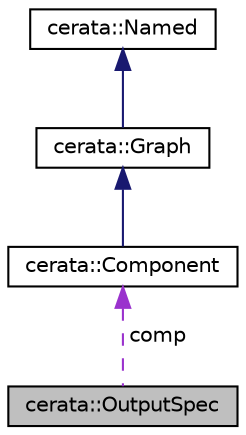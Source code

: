 digraph "cerata::OutputSpec"
{
 // LATEX_PDF_SIZE
  edge [fontname="Helvetica",fontsize="10",labelfontname="Helvetica",labelfontsize="10"];
  node [fontname="Helvetica",fontsize="10",shape=record];
  Node1 [label="cerata::OutputSpec",height=0.2,width=0.4,color="black", fillcolor="grey75", style="filled", fontcolor="black",tooltip="Structure to specify output properties per graph."];
  Node2 -> Node1 [dir="back",color="darkorchid3",fontsize="10",style="dashed",label=" comp" ,fontname="Helvetica"];
  Node2 [label="cerata::Component",height=0.2,width=0.4,color="black", fillcolor="white", style="filled",URL="$classcerata_1_1_component.html",tooltip="A Component graph."];
  Node3 -> Node2 [dir="back",color="midnightblue",fontsize="10",style="solid",fontname="Helvetica"];
  Node3 [label="cerata::Graph",height=0.2,width=0.4,color="black", fillcolor="white", style="filled",URL="$classcerata_1_1_graph.html",tooltip="A graph representing a hardware structure."];
  Node4 -> Node3 [dir="back",color="midnightblue",fontsize="10",style="solid",fontname="Helvetica"];
  Node4 [label="cerata::Named",height=0.2,width=0.4,color="black", fillcolor="white", style="filled",URL="$structcerata_1_1_named.html",tooltip="Convenience structure for anything that is named. Names are case-sensitive."];
}
